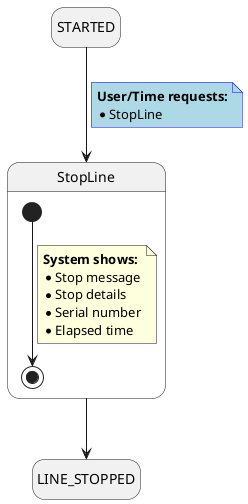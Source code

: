 @startuml StopLine Use Case Detail
hide empty description

STARTED --> StopLine
    note on link #LightBlue;line:blue;
        **User/Time requests:**
        * StopLine
    end note
    
state StopLine {
    [*] --> [*]
        note on link
            **System shows:**
            * Stop message
            * Stop details
            * Serial number
            * Elapsed time
        end note            
}
StopLine  --> LINE_STOPPED
@enduml